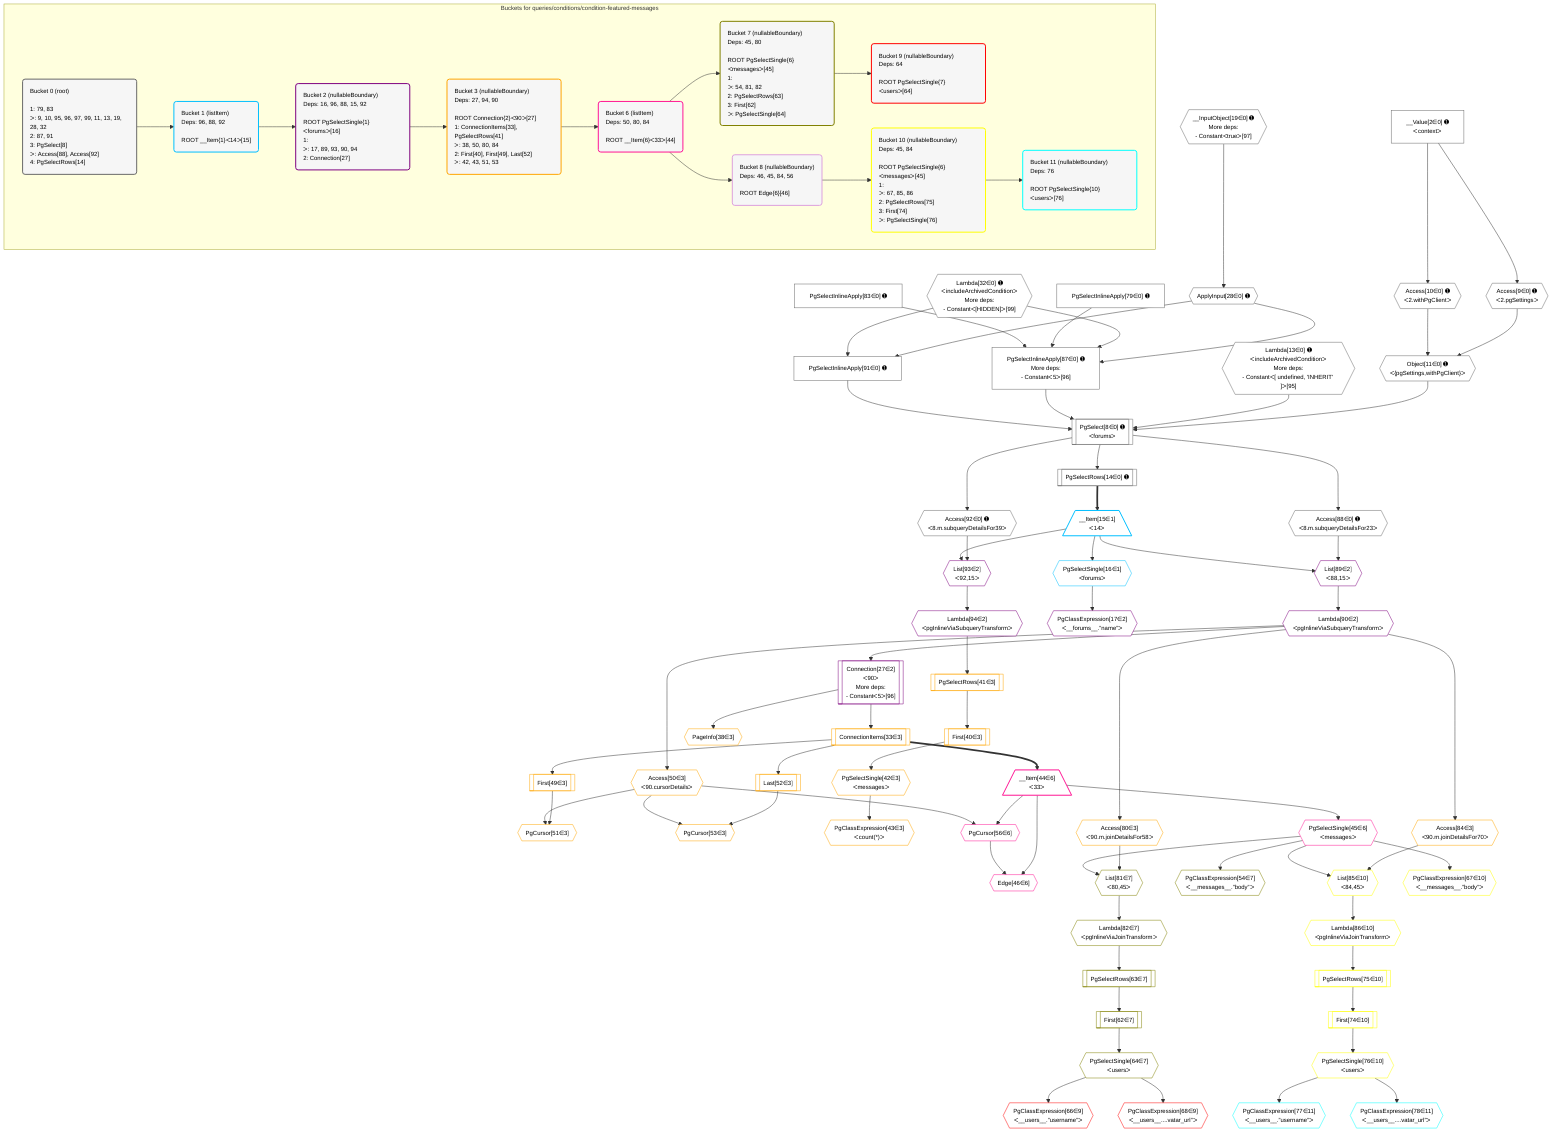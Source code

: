 %%{init: {'themeVariables': { 'fontSize': '12px'}}}%%
graph TD
    classDef path fill:#eee,stroke:#000,color:#000
    classDef plan fill:#fff,stroke-width:1px,color:#000
    classDef itemplan fill:#fff,stroke-width:2px,color:#000
    classDef unbatchedplan fill:#dff,stroke-width:1px,color:#000
    classDef sideeffectplan fill:#fcc,stroke-width:2px,color:#000
    classDef bucket fill:#f6f6f6,color:#000,stroke-width:2px,text-align:left

    subgraph "Buckets for queries/conditions/condition-featured-messages"
    Bucket0("Bucket 0 (root)<br /><br />1: 79, 83<br />ᐳ: 9, 10, 95, 96, 97, 99, 11, 13, 19, 28, 32<br />2: 87, 91<br />3: PgSelect[8]<br />ᐳ: Access[88], Access[92]<br />4: PgSelectRows[14]"):::bucket
    Bucket1("Bucket 1 (listItem)<br />Deps: 96, 88, 92<br /><br />ROOT __Item{1}ᐸ14ᐳ[15]"):::bucket
    Bucket2("Bucket 2 (nullableBoundary)<br />Deps: 16, 96, 88, 15, 92<br /><br />ROOT PgSelectSingle{1}ᐸforumsᐳ[16]<br />1: <br />ᐳ: 17, 89, 93, 90, 94<br />2: Connection[27]"):::bucket
    Bucket3("Bucket 3 (nullableBoundary)<br />Deps: 27, 94, 90<br /><br />ROOT Connection{2}ᐸ90ᐳ[27]<br />1: ConnectionItems[33], PgSelectRows[41]<br />ᐳ: 38, 50, 80, 84<br />2: First[40], First[49], Last[52]<br />ᐳ: 42, 43, 51, 53"):::bucket
    Bucket6("Bucket 6 (listItem)<br />Deps: 50, 80, 84<br /><br />ROOT __Item{6}ᐸ33ᐳ[44]"):::bucket
    Bucket7("Bucket 7 (nullableBoundary)<br />Deps: 45, 80<br /><br />ROOT PgSelectSingle{6}ᐸmessagesᐳ[45]<br />1: <br />ᐳ: 54, 81, 82<br />2: PgSelectRows[63]<br />3: First[62]<br />ᐳ: PgSelectSingle[64]"):::bucket
    Bucket8("Bucket 8 (nullableBoundary)<br />Deps: 46, 45, 84, 56<br /><br />ROOT Edge{6}[46]"):::bucket
    Bucket9("Bucket 9 (nullableBoundary)<br />Deps: 64<br /><br />ROOT PgSelectSingle{7}ᐸusersᐳ[64]"):::bucket
    Bucket10("Bucket 10 (nullableBoundary)<br />Deps: 45, 84<br /><br />ROOT PgSelectSingle{6}ᐸmessagesᐳ[45]<br />1: <br />ᐳ: 67, 85, 86<br />2: PgSelectRows[75]<br />3: First[74]<br />ᐳ: PgSelectSingle[76]"):::bucket
    Bucket11("Bucket 11 (nullableBoundary)<br />Deps: 76<br /><br />ROOT PgSelectSingle{10}ᐸusersᐳ[76]"):::bucket
    end
    Bucket0 --> Bucket1
    Bucket1 --> Bucket2
    Bucket2 --> Bucket3
    Bucket3 --> Bucket6
    Bucket6 --> Bucket7 & Bucket8
    Bucket7 --> Bucket9
    Bucket8 --> Bucket10
    Bucket10 --> Bucket11

    %% plan dependencies
    PgSelectInlineApply87["PgSelectInlineApply[87∈0] ➊<br />More deps:<br />- Constantᐸ5ᐳ[96]"]:::plan
    ApplyInput28{{"ApplyInput[28∈0] ➊"}}:::plan
    Lambda32{{"Lambda[32∈0] ➊<br />ᐸincludeArchivedConditionᐳ<br />More deps:<br />- Constantᐸ[HIDDEN]ᐳ[99]"}}:::plan
    PgSelectInlineApply79["PgSelectInlineApply[79∈0] ➊"]:::plan
    PgSelectInlineApply83["PgSelectInlineApply[83∈0] ➊"]:::plan
    ApplyInput28 & Lambda32 & PgSelectInlineApply79 & PgSelectInlineApply83 --> PgSelectInlineApply87
    PgSelect8[["PgSelect[8∈0] ➊<br />ᐸforumsᐳ"]]:::plan
    Object11{{"Object[11∈0] ➊<br />ᐸ{pgSettings,withPgClient}ᐳ"}}:::plan
    Lambda13{{"Lambda[13∈0] ➊<br />ᐸincludeArchivedConditionᐳ<br />More deps:<br />- Constantᐸ[ undefined, 'INHERIT' ]ᐳ[95]"}}:::plan
    PgSelectInlineApply91["PgSelectInlineApply[91∈0] ➊"]:::plan
    Object11 & Lambda13 & PgSelectInlineApply87 & PgSelectInlineApply91 --> PgSelect8
    Access9{{"Access[9∈0] ➊<br />ᐸ2.pgSettingsᐳ"}}:::plan
    Access10{{"Access[10∈0] ➊<br />ᐸ2.withPgClientᐳ"}}:::plan
    Access9 & Access10 --> Object11
    ApplyInput28 & Lambda32 --> PgSelectInlineApply91
    __Value2["__Value[2∈0] ➊<br />ᐸcontextᐳ"]:::plan
    __Value2 --> Access9
    __Value2 --> Access10
    PgSelectRows14[["PgSelectRows[14∈0] ➊"]]:::plan
    PgSelect8 --> PgSelectRows14
    __InputObject19{{"__InputObject[19∈0] ➊<br />More deps:<br />- Constantᐸtrueᐳ[97]"}}:::plan
    __InputObject19 --> ApplyInput28
    Access88{{"Access[88∈0] ➊<br />ᐸ8.m.subqueryDetailsFor23ᐳ"}}:::plan
    PgSelect8 --> Access88
    Access92{{"Access[92∈0] ➊<br />ᐸ8.m.subqueryDetailsFor39ᐳ"}}:::plan
    PgSelect8 --> Access92
    __Item15[/"__Item[15∈1]<br />ᐸ14ᐳ"\]:::itemplan
    PgSelectRows14 ==> __Item15
    PgSelectSingle16{{"PgSelectSingle[16∈1]<br />ᐸforumsᐳ"}}:::plan
    __Item15 --> PgSelectSingle16
    Connection27[["Connection[27∈2]<br />ᐸ90ᐳ<br />More deps:<br />- Constantᐸ5ᐳ[96]"]]:::plan
    Lambda90{{"Lambda[90∈2]<br />ᐸpgInlineViaSubqueryTransformᐳ"}}:::plan
    Lambda90 --> Connection27
    List89{{"List[89∈2]<br />ᐸ88,15ᐳ"}}:::plan
    Access88 & __Item15 --> List89
    List93{{"List[93∈2]<br />ᐸ92,15ᐳ"}}:::plan
    Access92 & __Item15 --> List93
    PgClassExpression17{{"PgClassExpression[17∈2]<br />ᐸ__forums__.”name”ᐳ"}}:::plan
    PgSelectSingle16 --> PgClassExpression17
    List89 --> Lambda90
    Lambda94{{"Lambda[94∈2]<br />ᐸpgInlineViaSubqueryTransformᐳ"}}:::plan
    List93 --> Lambda94
    PgCursor51{{"PgCursor[51∈3]"}}:::plan
    First49[["First[49∈3]"]]:::plan
    Access50{{"Access[50∈3]<br />ᐸ90.cursorDetailsᐳ"}}:::plan
    First49 & Access50 --> PgCursor51
    PgCursor53{{"PgCursor[53∈3]"}}:::plan
    Last52[["Last[52∈3]"]]:::plan
    Last52 & Access50 --> PgCursor53
    ConnectionItems33[["ConnectionItems[33∈3]"]]:::plan
    Connection27 --> ConnectionItems33
    PageInfo38{{"PageInfo[38∈3]"}}:::plan
    Connection27 --> PageInfo38
    First40[["First[40∈3]"]]:::plan
    PgSelectRows41[["PgSelectRows[41∈3]"]]:::plan
    PgSelectRows41 --> First40
    Lambda94 --> PgSelectRows41
    PgSelectSingle42{{"PgSelectSingle[42∈3]<br />ᐸmessagesᐳ"}}:::plan
    First40 --> PgSelectSingle42
    PgClassExpression43{{"PgClassExpression[43∈3]<br />ᐸcount(*)ᐳ"}}:::plan
    PgSelectSingle42 --> PgClassExpression43
    ConnectionItems33 --> First49
    Lambda90 --> Access50
    ConnectionItems33 --> Last52
    Access80{{"Access[80∈3]<br />ᐸ90.m.joinDetailsFor58ᐳ"}}:::plan
    Lambda90 --> Access80
    Access84{{"Access[84∈3]<br />ᐸ90.m.joinDetailsFor70ᐳ"}}:::plan
    Lambda90 --> Access84
    Edge46{{"Edge[46∈6]"}}:::plan
    __Item44[/"__Item[44∈6]<br />ᐸ33ᐳ"\]:::itemplan
    PgCursor56{{"PgCursor[56∈6]"}}:::plan
    __Item44 & PgCursor56 --> Edge46
    __Item44 & Access50 --> PgCursor56
    ConnectionItems33 ==> __Item44
    PgSelectSingle45{{"PgSelectSingle[45∈6]<br />ᐸmessagesᐳ"}}:::plan
    __Item44 --> PgSelectSingle45
    List81{{"List[81∈7]<br />ᐸ80,45ᐳ"}}:::plan
    Access80 & PgSelectSingle45 --> List81
    PgClassExpression54{{"PgClassExpression[54∈7]<br />ᐸ__messages__.”body”ᐳ"}}:::plan
    PgSelectSingle45 --> PgClassExpression54
    First62[["First[62∈7]"]]:::plan
    PgSelectRows63[["PgSelectRows[63∈7]"]]:::plan
    PgSelectRows63 --> First62
    Lambda82{{"Lambda[82∈7]<br />ᐸpgInlineViaJoinTransformᐳ"}}:::plan
    Lambda82 --> PgSelectRows63
    PgSelectSingle64{{"PgSelectSingle[64∈7]<br />ᐸusersᐳ"}}:::plan
    First62 --> PgSelectSingle64
    List81 --> Lambda82
    PgClassExpression66{{"PgClassExpression[66∈9]<br />ᐸ__users__.”username”ᐳ"}}:::plan
    PgSelectSingle64 --> PgClassExpression66
    PgClassExpression68{{"PgClassExpression[68∈9]<br />ᐸ__users__....vatar_url”ᐳ"}}:::plan
    PgSelectSingle64 --> PgClassExpression68
    List85{{"List[85∈10]<br />ᐸ84,45ᐳ"}}:::plan
    Access84 & PgSelectSingle45 --> List85
    PgClassExpression67{{"PgClassExpression[67∈10]<br />ᐸ__messages__.”body”ᐳ"}}:::plan
    PgSelectSingle45 --> PgClassExpression67
    First74[["First[74∈10]"]]:::plan
    PgSelectRows75[["PgSelectRows[75∈10]"]]:::plan
    PgSelectRows75 --> First74
    Lambda86{{"Lambda[86∈10]<br />ᐸpgInlineViaJoinTransformᐳ"}}:::plan
    Lambda86 --> PgSelectRows75
    PgSelectSingle76{{"PgSelectSingle[76∈10]<br />ᐸusersᐳ"}}:::plan
    First74 --> PgSelectSingle76
    List85 --> Lambda86
    PgClassExpression77{{"PgClassExpression[77∈11]<br />ᐸ__users__.”username”ᐳ"}}:::plan
    PgSelectSingle76 --> PgClassExpression77
    PgClassExpression78{{"PgClassExpression[78∈11]<br />ᐸ__users__....vatar_url”ᐳ"}}:::plan
    PgSelectSingle76 --> PgClassExpression78

    %% define steps
    classDef bucket0 stroke:#696969
    class Bucket0,__Value2,PgSelect8,Access9,Access10,Object11,Lambda13,PgSelectRows14,__InputObject19,ApplyInput28,Lambda32,PgSelectInlineApply79,PgSelectInlineApply83,PgSelectInlineApply87,Access88,PgSelectInlineApply91,Access92 bucket0
    classDef bucket1 stroke:#00bfff
    class Bucket1,__Item15,PgSelectSingle16 bucket1
    classDef bucket2 stroke:#7f007f
    class Bucket2,PgClassExpression17,Connection27,List89,Lambda90,List93,Lambda94 bucket2
    classDef bucket3 stroke:#ffa500
    class Bucket3,ConnectionItems33,PageInfo38,First40,PgSelectRows41,PgSelectSingle42,PgClassExpression43,First49,Access50,PgCursor51,Last52,PgCursor53,Access80,Access84 bucket3
    classDef bucket6 stroke:#ff1493
    class Bucket6,__Item44,PgSelectSingle45,Edge46,PgCursor56 bucket6
    classDef bucket7 stroke:#808000
    class Bucket7,PgClassExpression54,First62,PgSelectRows63,PgSelectSingle64,List81,Lambda82 bucket7
    classDef bucket8 stroke:#dda0dd
    class Bucket8 bucket8
    classDef bucket9 stroke:#ff0000
    class Bucket9,PgClassExpression66,PgClassExpression68 bucket9
    classDef bucket10 stroke:#ffff00
    class Bucket10,PgClassExpression67,First74,PgSelectRows75,PgSelectSingle76,List85,Lambda86 bucket10
    classDef bucket11 stroke:#00ffff
    class Bucket11,PgClassExpression77,PgClassExpression78 bucket11